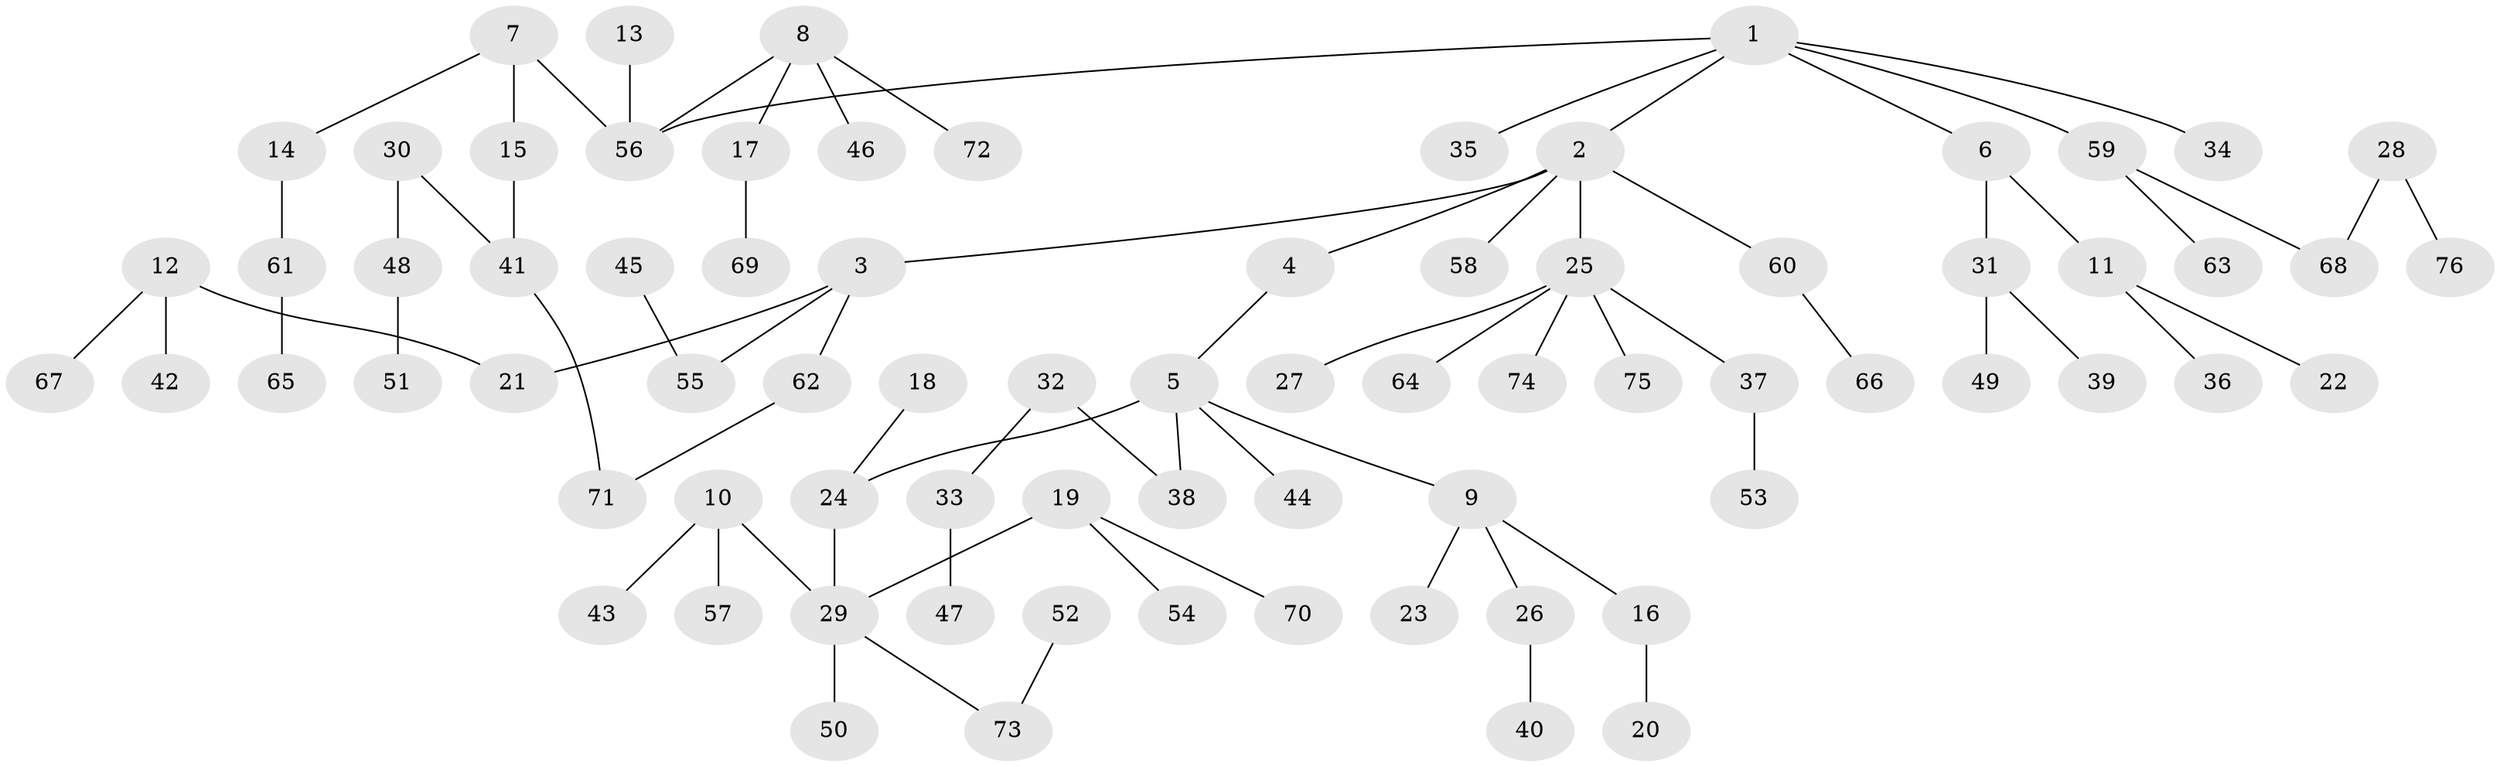 // original degree distribution, {7: 0.027777777777777776, 1: 0.5, 5: 0.027777777777777776, 4: 0.06481481481481481, 2: 0.25925925925925924, 6: 0.009259259259259259, 3: 0.1111111111111111}
// Generated by graph-tools (version 1.1) at 2025/36/03/04/25 23:36:10]
// undirected, 76 vertices, 76 edges
graph export_dot {
  node [color=gray90,style=filled];
  1;
  2;
  3;
  4;
  5;
  6;
  7;
  8;
  9;
  10;
  11;
  12;
  13;
  14;
  15;
  16;
  17;
  18;
  19;
  20;
  21;
  22;
  23;
  24;
  25;
  26;
  27;
  28;
  29;
  30;
  31;
  32;
  33;
  34;
  35;
  36;
  37;
  38;
  39;
  40;
  41;
  42;
  43;
  44;
  45;
  46;
  47;
  48;
  49;
  50;
  51;
  52;
  53;
  54;
  55;
  56;
  57;
  58;
  59;
  60;
  61;
  62;
  63;
  64;
  65;
  66;
  67;
  68;
  69;
  70;
  71;
  72;
  73;
  74;
  75;
  76;
  1 -- 2 [weight=1.0];
  1 -- 6 [weight=1.0];
  1 -- 34 [weight=1.0];
  1 -- 35 [weight=1.0];
  1 -- 56 [weight=1.0];
  1 -- 59 [weight=1.0];
  2 -- 3 [weight=1.0];
  2 -- 4 [weight=1.0];
  2 -- 25 [weight=1.0];
  2 -- 58 [weight=1.0];
  2 -- 60 [weight=1.0];
  3 -- 21 [weight=1.0];
  3 -- 55 [weight=1.0];
  3 -- 62 [weight=1.0];
  4 -- 5 [weight=1.0];
  5 -- 9 [weight=1.0];
  5 -- 24 [weight=1.0];
  5 -- 38 [weight=1.0];
  5 -- 44 [weight=1.0];
  6 -- 11 [weight=1.0];
  6 -- 31 [weight=1.0];
  7 -- 14 [weight=1.0];
  7 -- 15 [weight=1.0];
  7 -- 56 [weight=1.0];
  8 -- 17 [weight=1.0];
  8 -- 46 [weight=1.0];
  8 -- 56 [weight=1.0];
  8 -- 72 [weight=1.0];
  9 -- 16 [weight=1.0];
  9 -- 23 [weight=1.0];
  9 -- 26 [weight=1.0];
  10 -- 29 [weight=1.0];
  10 -- 43 [weight=1.0];
  10 -- 57 [weight=1.0];
  11 -- 22 [weight=1.0];
  11 -- 36 [weight=1.0];
  12 -- 21 [weight=1.0];
  12 -- 42 [weight=1.0];
  12 -- 67 [weight=1.0];
  13 -- 56 [weight=1.0];
  14 -- 61 [weight=1.0];
  15 -- 41 [weight=1.0];
  16 -- 20 [weight=1.0];
  17 -- 69 [weight=1.0];
  18 -- 24 [weight=1.0];
  19 -- 29 [weight=1.0];
  19 -- 54 [weight=1.0];
  19 -- 70 [weight=1.0];
  24 -- 29 [weight=1.0];
  25 -- 27 [weight=1.0];
  25 -- 37 [weight=1.0];
  25 -- 64 [weight=1.0];
  25 -- 74 [weight=1.0];
  25 -- 75 [weight=1.0];
  26 -- 40 [weight=1.0];
  28 -- 68 [weight=1.0];
  28 -- 76 [weight=1.0];
  29 -- 50 [weight=1.0];
  29 -- 73 [weight=1.0];
  30 -- 41 [weight=1.0];
  30 -- 48 [weight=1.0];
  31 -- 39 [weight=1.0];
  31 -- 49 [weight=1.0];
  32 -- 33 [weight=1.0];
  32 -- 38 [weight=1.0];
  33 -- 47 [weight=1.0];
  37 -- 53 [weight=1.0];
  41 -- 71 [weight=1.0];
  45 -- 55 [weight=1.0];
  48 -- 51 [weight=1.0];
  52 -- 73 [weight=1.0];
  59 -- 63 [weight=1.0];
  59 -- 68 [weight=1.0];
  60 -- 66 [weight=1.0];
  61 -- 65 [weight=1.0];
  62 -- 71 [weight=1.0];
}
